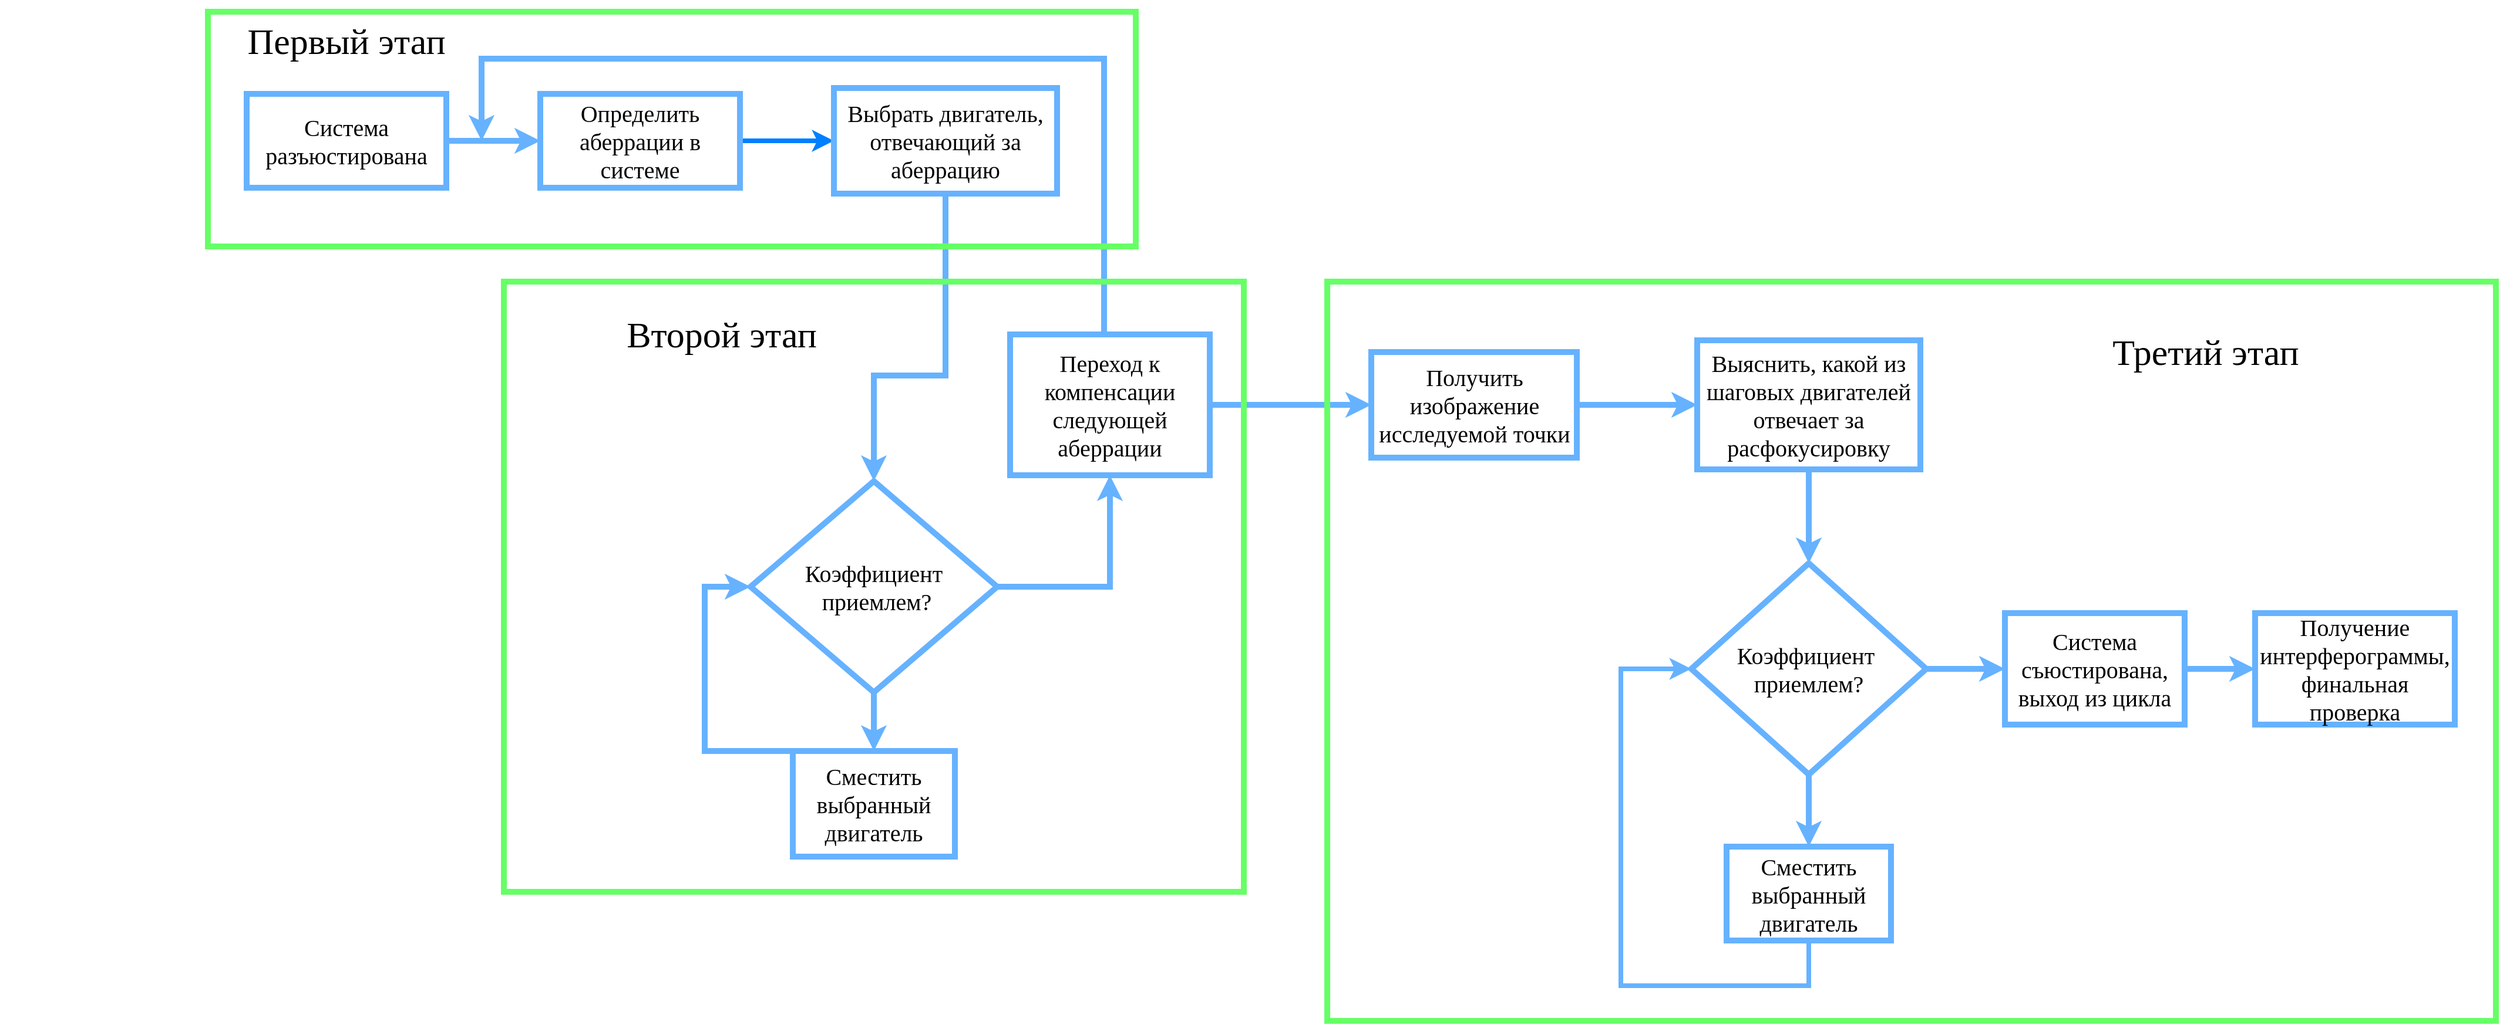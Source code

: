 <mxfile version="12.2.6" type="github" pages="1">
  <diagram id="9VwkEmP3wqvbAV9qxTcu" name="Page-1">
    <mxGraphModel dx="2009" dy="683" grid="1" gridSize="10" guides="1" tooltips="1" connect="1" arrows="1" fold="1" page="1" pageScale="1" pageWidth="827" pageHeight="1169" math="0" shadow="0">
      <root>
        <mxCell id="0"/>
        <mxCell id="1" parent="0"/>
        <mxCell id="MKImIRo95kQJKEtbUtot-3" value="" style="edgeStyle=orthogonalEdgeStyle;rounded=0;orthogonalLoop=1;jettySize=auto;html=1;strokeColor=#66B2FF;strokeWidth=5;" parent="1" source="MKImIRo95kQJKEtbUtot-1" target="MKImIRo95kQJKEtbUtot-2" edge="1">
          <mxGeometry relative="1" as="geometry"/>
        </mxCell>
        <mxCell id="MKImIRo95kQJKEtbUtot-1" value="&lt;font face=&quot;Times New Roman&quot; style=&quot;font-size: 20px&quot;&gt;Система разъюстирована&lt;/font&gt;" style="rounded=0;whiteSpace=wrap;html=1;strokeColor=#66B2FF;strokeWidth=5;" parent="1" vertex="1">
          <mxGeometry x="70" y="80" width="170" height="80" as="geometry"/>
        </mxCell>
        <mxCell id="SNTUSOlxbImxSfcfb9JJ-6" value="" style="edgeStyle=orthogonalEdgeStyle;rounded=0;orthogonalLoop=1;jettySize=auto;html=1;strokeColor=#007FFF;strokeWidth=4;" parent="1" source="MKImIRo95kQJKEtbUtot-2" target="MKImIRo95kQJKEtbUtot-4" edge="1">
          <mxGeometry relative="1" as="geometry"/>
        </mxCell>
        <mxCell id="MKImIRo95kQJKEtbUtot-2" value="&lt;font style=&quot;font-size: 20px&quot; face=&quot;Times New Roman&quot;&gt;Определить аберрации в системе&lt;/font&gt;" style="rounded=0;whiteSpace=wrap;html=1;strokeColor=#66B2FF;strokeWidth=5;" parent="1" vertex="1">
          <mxGeometry x="320" y="80" width="170" height="80" as="geometry"/>
        </mxCell>
        <mxCell id="MKImIRo95kQJKEtbUtot-34" style="edgeStyle=orthogonalEdgeStyle;rounded=0;orthogonalLoop=1;jettySize=auto;html=1;entryX=0.5;entryY=0;entryDx=0;entryDy=0;strokeColor=#66B2FF;strokeWidth=5;" parent="1" source="MKImIRo95kQJKEtbUtot-4" target="MKImIRo95kQJKEtbUtot-6" edge="1">
          <mxGeometry relative="1" as="geometry">
            <Array as="points">
              <mxPoint x="665" y="320"/>
              <mxPoint x="604" y="320"/>
            </Array>
          </mxGeometry>
        </mxCell>
        <mxCell id="MKImIRo95kQJKEtbUtot-4" value="&lt;font style=&quot;font-size: 20px&quot; face=&quot;Times New Roman&quot;&gt;Выбрать двигатель, отвечающий за аберрацию&lt;/font&gt;" style="rounded=0;whiteSpace=wrap;html=1;strokeColor=#66B2FF;strokeWidth=5;" parent="1" vertex="1">
          <mxGeometry x="570" y="75" width="190" height="90" as="geometry"/>
        </mxCell>
        <mxCell id="MKImIRo95kQJKEtbUtot-11" value="" style="edgeStyle=orthogonalEdgeStyle;rounded=0;orthogonalLoop=1;jettySize=auto;html=1;strokeColor=#66B2FF;strokeWidth=5;" parent="1" source="MKImIRo95kQJKEtbUtot-6" target="MKImIRo95kQJKEtbUtot-10" edge="1">
          <mxGeometry relative="1" as="geometry"/>
        </mxCell>
        <mxCell id="MKImIRo95kQJKEtbUtot-14" value="" style="edgeStyle=orthogonalEdgeStyle;rounded=0;orthogonalLoop=1;jettySize=auto;html=1;strokeColor=#66B2FF;strokeWidth=5;entryX=0.5;entryY=1;entryDx=0;entryDy=0;" parent="1" source="MKImIRo95kQJKEtbUtot-6" target="MKImIRo95kQJKEtbUtot-13" edge="1">
          <mxGeometry relative="1" as="geometry">
            <mxPoint x="930" y="460" as="targetPoint"/>
          </mxGeometry>
        </mxCell>
        <mxCell id="MKImIRo95kQJKEtbUtot-6" value="&lt;font face=&quot;Times New Roman&quot; style=&quot;font-size: 20px&quot;&gt;&lt;span&gt;Коэффициент &lt;/span&gt;&lt;br&gt;&lt;span&gt;&amp;nbsp;приемлем&lt;/span&gt;&lt;span&gt;?&lt;/span&gt;&lt;/font&gt;" style="rhombus;whiteSpace=wrap;html=1;strokeColor=#66B2FF;strokeWidth=5;" parent="1" vertex="1">
          <mxGeometry x="499" y="410" width="210" height="180" as="geometry"/>
        </mxCell>
        <mxCell id="MKImIRo95kQJKEtbUtot-12" style="edgeStyle=orthogonalEdgeStyle;rounded=0;orthogonalLoop=1;jettySize=auto;html=1;strokeColor=#66B2FF;strokeWidth=5;entryX=0;entryY=0.5;entryDx=0;entryDy=0;" parent="1" source="MKImIRo95kQJKEtbUtot-10" target="MKImIRo95kQJKEtbUtot-6" edge="1">
          <mxGeometry relative="1" as="geometry">
            <mxPoint x="40" y="360" as="targetPoint"/>
            <Array as="points">
              <mxPoint x="460" y="640"/>
              <mxPoint x="460" y="500"/>
            </Array>
          </mxGeometry>
        </mxCell>
        <mxCell id="MKImIRo95kQJKEtbUtot-10" value="&lt;font style=&quot;font-size: 20px&quot; face=&quot;Times New Roman&quot;&gt;Сместить выбранный двигатель&lt;/font&gt;" style="rounded=0;whiteSpace=wrap;html=1;strokeColor=#66B2FF;strokeWidth=5;" parent="1" vertex="1">
          <mxGeometry x="535" y="640" width="138" height="90" as="geometry"/>
        </mxCell>
        <mxCell id="MKImIRo95kQJKEtbUtot-16" value="" style="edgeStyle=orthogonalEdgeStyle;rounded=0;orthogonalLoop=1;jettySize=auto;html=1;strokeColor=#66B2FF;strokeWidth=5;" parent="1" source="MKImIRo95kQJKEtbUtot-13" target="MKImIRo95kQJKEtbUtot-15" edge="1">
          <mxGeometry relative="1" as="geometry"/>
        </mxCell>
        <mxCell id="ISBVI11c_wgm5dG0wr30-2" value="" style="edgeStyle=orthogonalEdgeStyle;rounded=0;orthogonalLoop=1;jettySize=auto;html=1;strokeWidth=5;strokeColor=#66B2FF;" parent="1" source="MKImIRo95kQJKEtbUtot-13" edge="1">
          <mxGeometry relative="1" as="geometry">
            <mxPoint x="270" y="120" as="targetPoint"/>
            <Array as="points">
              <mxPoint x="800" y="50"/>
              <mxPoint x="270" y="50"/>
            </Array>
          </mxGeometry>
        </mxCell>
        <mxCell id="MKImIRo95kQJKEtbUtot-13" value="&lt;font style=&quot;font-size: 20px&quot; face=&quot;Times New Roman&quot;&gt;Переход к компенсации следующей аберрации&lt;/font&gt;" style="rounded=0;whiteSpace=wrap;html=1;strokeColor=#66B2FF;strokeWidth=5;" parent="1" vertex="1">
          <mxGeometry x="720" y="285" width="170" height="120" as="geometry"/>
        </mxCell>
        <mxCell id="MKImIRo95kQJKEtbUtot-18" value="" style="edgeStyle=orthogonalEdgeStyle;rounded=0;orthogonalLoop=1;jettySize=auto;html=1;strokeColor=#66B2FF;strokeWidth=5;" parent="1" source="MKImIRo95kQJKEtbUtot-15" target="MKImIRo95kQJKEtbUtot-17" edge="1">
          <mxGeometry relative="1" as="geometry"/>
        </mxCell>
        <mxCell id="MKImIRo95kQJKEtbUtot-15" value="&lt;font style=&quot;font-size: 20px&quot; face=&quot;Times New Roman&quot;&gt;Получить изображение исследуемой точки&lt;/font&gt;" style="rounded=0;whiteSpace=wrap;html=1;strokeColor=#66B2FF;strokeWidth=5;" parent="1" vertex="1">
          <mxGeometry x="1027.5" y="300" width="175" height="90" as="geometry"/>
        </mxCell>
        <mxCell id="ISBVI11c_wgm5dG0wr30-6" value="" style="edgeStyle=orthogonalEdgeStyle;rounded=0;orthogonalLoop=1;jettySize=auto;html=1;strokeColor=#66B2FF;strokeWidth=5;" parent="1" source="MKImIRo95kQJKEtbUtot-17" edge="1">
          <mxGeometry relative="1" as="geometry">
            <mxPoint x="1400" y="480" as="targetPoint"/>
          </mxGeometry>
        </mxCell>
        <mxCell id="MKImIRo95kQJKEtbUtot-17" value="&lt;font style=&quot;font-size: 20px&quot; face=&quot;Times New Roman&quot;&gt;Выяснить, какой из шаговых двигателей отвечает за расфокусировку&lt;/font&gt;" style="rounded=0;whiteSpace=wrap;html=1;strokeColor=#66B2FF;strokeWidth=5;" parent="1" vertex="1">
          <mxGeometry x="1305" y="290" width="190" height="110" as="geometry"/>
        </mxCell>
        <mxCell id="MKImIRo95kQJKEtbUtot-35" value="" style="edgeStyle=orthogonalEdgeStyle;rounded=0;orthogonalLoop=1;jettySize=auto;html=1;strokeColor=#66B2FF;strokeWidth=5;" parent="1" source="MKImIRo95kQJKEtbUtot-19" target="MKImIRo95kQJKEtbUtot-26" edge="1">
          <mxGeometry relative="1" as="geometry"/>
        </mxCell>
        <mxCell id="MKImIRo95kQJKEtbUtot-36" value="" style="edgeStyle=orthogonalEdgeStyle;rounded=0;orthogonalLoop=1;jettySize=auto;html=1;strokeColor=#66B2FF;strokeWidth=5;" parent="1" source="MKImIRo95kQJKEtbUtot-19" target="MKImIRo95kQJKEtbUtot-21" edge="1">
          <mxGeometry relative="1" as="geometry"/>
        </mxCell>
        <mxCell id="MKImIRo95kQJKEtbUtot-19" value="&lt;font style=&quot;font-size: 20px&quot; face=&quot;Times New Roman&quot;&gt;&lt;span style=&quot;white-space: normal&quot;&gt;Коэффициент&amp;nbsp;&lt;/span&gt;&lt;br style=&quot;white-space: normal&quot;&gt;&lt;span style=&quot;white-space: normal&quot;&gt;приемлем?&lt;/span&gt;&lt;/font&gt;" style="rhombus;whiteSpace=wrap;html=1;strokeColor=#66B2FF;strokeWidth=5;" parent="1" vertex="1">
          <mxGeometry x="1300" y="480" width="200" height="180" as="geometry"/>
        </mxCell>
        <mxCell id="SNTUSOlxbImxSfcfb9JJ-9" value="" style="edgeStyle=orthogonalEdgeStyle;rounded=0;orthogonalLoop=1;jettySize=auto;html=1;strokeColor=#66B2FF;strokeWidth=4;entryX=0;entryY=0.5;entryDx=0;entryDy=0;" parent="1" source="MKImIRo95kQJKEtbUtot-21" target="MKImIRo95kQJKEtbUtot-19" edge="1">
          <mxGeometry relative="1" as="geometry">
            <mxPoint x="640" y="720" as="targetPoint"/>
            <Array as="points">
              <mxPoint x="1400" y="840"/>
              <mxPoint x="1240" y="840"/>
              <mxPoint x="1240" y="570"/>
            </Array>
          </mxGeometry>
        </mxCell>
        <mxCell id="MKImIRo95kQJKEtbUtot-21" value="&lt;span style=&quot;white-space: normal&quot;&gt;&lt;font style=&quot;font-size: 20px&quot; face=&quot;Times New Roman&quot;&gt;Сместить выбранный двигатель&lt;/font&gt;&lt;/span&gt;" style="rounded=0;whiteSpace=wrap;html=1;strokeColor=#66B2FF;strokeWidth=5;" parent="1" vertex="1">
          <mxGeometry x="1330" y="721.5" width="140" height="80" as="geometry"/>
        </mxCell>
        <mxCell id="MKImIRo95kQJKEtbUtot-28" value="" style="edgeStyle=orthogonalEdgeStyle;rounded=0;orthogonalLoop=1;jettySize=auto;html=1;strokeColor=#66B2FF;strokeWidth=5;" parent="1" source="MKImIRo95kQJKEtbUtot-26" target="MKImIRo95kQJKEtbUtot-27" edge="1">
          <mxGeometry relative="1" as="geometry"/>
        </mxCell>
        <mxCell id="MKImIRo95kQJKEtbUtot-26" value="&lt;span style=&quot;white-space: normal&quot;&gt;&lt;font style=&quot;font-size: 20px&quot; face=&quot;Times New Roman&quot;&gt;Система съюстирована, выход из цикла&lt;/font&gt;&lt;/span&gt;" style="rounded=0;whiteSpace=wrap;html=1;strokeColor=#66B2FF;strokeWidth=5;" parent="1" vertex="1">
          <mxGeometry x="1567" y="522.5" width="153" height="95" as="geometry"/>
        </mxCell>
        <mxCell id="MKImIRo95kQJKEtbUtot-27" value="&lt;span style=&quot;font-size: 20px ; white-space: normal&quot;&gt;&lt;font face=&quot;Times New Roman&quot;&gt;Получение интерферограммы,&lt;br&gt;финальная проверка&lt;/font&gt;&lt;/span&gt;" style="rounded=0;whiteSpace=wrap;html=1;strokeColor=#66B2FF;strokeWidth=5;" parent="1" vertex="1">
          <mxGeometry x="1780" y="522.5" width="170" height="95" as="geometry"/>
        </mxCell>
        <mxCell id="MKImIRo95kQJKEtbUtot-30" value="" style="rounded=0;whiteSpace=wrap;html=1;strokeColor=#66FF66;strokeWidth=5;fillColor=none;" parent="1" vertex="1">
          <mxGeometry x="289" y="240" width="630" height="520" as="geometry"/>
        </mxCell>
        <mxCell id="MKImIRo95kQJKEtbUtot-39" value="" style="rounded=0;whiteSpace=wrap;html=1;strokeColor=#66FF66;strokeWidth=5;fillColor=none;" parent="1" vertex="1">
          <mxGeometry x="990" y="240" width="995" height="630" as="geometry"/>
        </mxCell>
        <mxCell id="MKImIRo95kQJKEtbUtot-44" value="&lt;font style=&quot;font-size: 31px&quot; face=&quot;Times New Roman&quot;&gt;Первый этап&lt;/font&gt;" style="text;html=1;strokeColor=none;fillColor=none;align=center;verticalAlign=middle;whiteSpace=wrap;rounded=0;" parent="1" vertex="1">
          <mxGeometry x="-140" width="590" height="70" as="geometry"/>
        </mxCell>
        <mxCell id="MKImIRo95kQJKEtbUtot-45" value="&lt;font face=&quot;Times New Roman&quot;&gt;&lt;font style=&quot;font-size: 31px&quot;&gt;Второй этап&lt;/font&gt;&lt;br&gt;&lt;/font&gt;" style="text;html=1;strokeColor=none;fillColor=none;align=center;verticalAlign=middle;whiteSpace=wrap;rounded=0;" parent="1" vertex="1">
          <mxGeometry x="189" y="245" width="571" height="80" as="geometry"/>
        </mxCell>
        <mxCell id="MKImIRo95kQJKEtbUtot-46" value="&lt;font style=&quot;font-size: 31px&quot; face=&quot;Times New Roman&quot;&gt;Третий этап&lt;/font&gt;" style="text;html=1;strokeColor=none;fillColor=none;align=center;verticalAlign=middle;whiteSpace=wrap;rounded=0;rotation=0;" parent="1" vertex="1">
          <mxGeometry x="1597.5" y="250" width="280" height="100" as="geometry"/>
        </mxCell>
        <mxCell id="MKImIRo95kQJKEtbUtot-29" value="" style="rounded=0;whiteSpace=wrap;html=1;strokeColor=#66FF66;strokeWidth=5;fillColor=none;" parent="1" vertex="1">
          <mxGeometry x="37" y="10" width="790" height="200" as="geometry"/>
        </mxCell>
      </root>
    </mxGraphModel>
  </diagram>
</mxfile>
